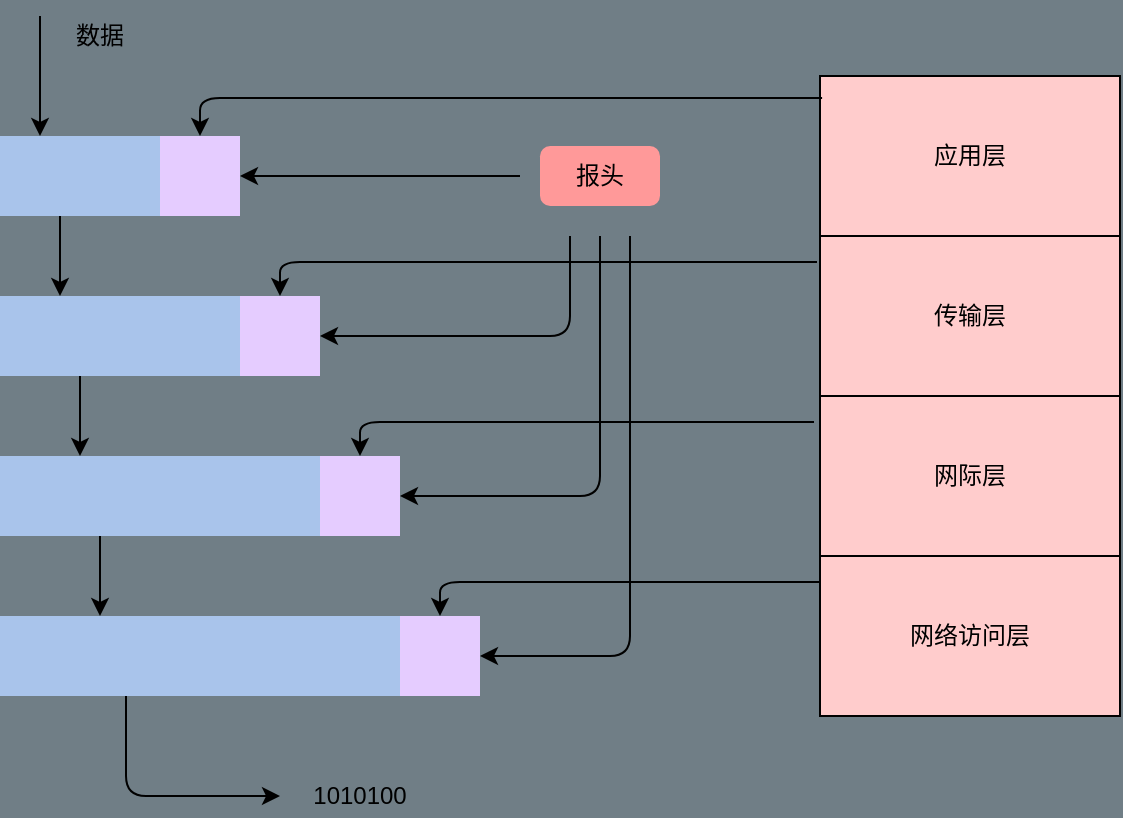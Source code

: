 <mxfile version="12.4.2" type="device" pages="1"><diagram id="VSArOQDPkqbNzoKQu4Cz" name="第 1 页"><mxGraphModel dx="782" dy="540" grid="1" gridSize="10" guides="1" tooltips="1" connect="1" arrows="1" fold="1" page="1" pageScale="1" pageWidth="1169" pageHeight="827" background="#707E86" math="0" shadow="0"><root><mxCell id="0"/><mxCell id="1" parent="0"/><mxCell id="cDjEXVsA5oVWPAAyP_pl-3" value="应用层" style="rounded=0;whiteSpace=wrap;html=1;fillColor=#FFCCCC;strokeColor=#000000;" vertex="1" parent="1"><mxGeometry x="530" y="100" width="150" height="80" as="geometry"/></mxCell><mxCell id="cDjEXVsA5oVWPAAyP_pl-5" value="传输层" style="rounded=0;whiteSpace=wrap;html=1;fillColor=#FFCCCC;strokeColor=#000000;" vertex="1" parent="1"><mxGeometry x="530" y="180" width="150" height="80" as="geometry"/></mxCell><mxCell id="cDjEXVsA5oVWPAAyP_pl-6" value="网际层" style="rounded=0;whiteSpace=wrap;html=1;fillColor=#FFCCCC;strokeColor=#000000;" vertex="1" parent="1"><mxGeometry x="530" y="260" width="150" height="80" as="geometry"/></mxCell><mxCell id="cDjEXVsA5oVWPAAyP_pl-7" value="网络访问层" style="rounded=0;whiteSpace=wrap;html=1;fillColor=#FFCCCC;strokeColor=#000000;" vertex="1" parent="1"><mxGeometry x="530" y="340" width="150" height="80" as="geometry"/></mxCell><mxCell id="cDjEXVsA5oVWPAAyP_pl-9" value="" style="rounded=0;whiteSpace=wrap;html=1;strokeColor=none;fillColor=#A9C4EB;" vertex="1" parent="1"><mxGeometry x="120" y="130" width="80" height="40" as="geometry"/></mxCell><mxCell id="cDjEXVsA5oVWPAAyP_pl-10" value="" style="rounded=0;whiteSpace=wrap;html=1;strokeColor=none;fillColor=#E5CCFF;" vertex="1" parent="1"><mxGeometry x="200" y="130" width="40" height="40" as="geometry"/></mxCell><mxCell id="cDjEXVsA5oVWPAAyP_pl-11" value="" style="rounded=0;whiteSpace=wrap;html=1;strokeColor=none;fillColor=#A9C4EB;" vertex="1" parent="1"><mxGeometry x="120" y="210" width="120" height="40" as="geometry"/></mxCell><mxCell id="cDjEXVsA5oVWPAAyP_pl-12" value="" style="rounded=0;whiteSpace=wrap;html=1;strokeColor=none;fillColor=#E5CCFF;" vertex="1" parent="1"><mxGeometry x="240" y="210" width="40" height="40" as="geometry"/></mxCell><mxCell id="cDjEXVsA5oVWPAAyP_pl-13" value="" style="rounded=0;whiteSpace=wrap;html=1;strokeColor=none;fillColor=#A9C4EB;" vertex="1" parent="1"><mxGeometry x="120" y="290" width="160" height="40" as="geometry"/></mxCell><mxCell id="cDjEXVsA5oVWPAAyP_pl-14" value="" style="rounded=0;whiteSpace=wrap;html=1;strokeColor=none;fillColor=#E5CCFF;" vertex="1" parent="1"><mxGeometry x="280" y="290" width="40" height="40" as="geometry"/></mxCell><mxCell id="cDjEXVsA5oVWPAAyP_pl-15" value="" style="rounded=0;whiteSpace=wrap;html=1;strokeColor=none;fillColor=#A9C4EB;" vertex="1" parent="1"><mxGeometry x="120" y="370" width="210" height="40" as="geometry"/></mxCell><mxCell id="cDjEXVsA5oVWPAAyP_pl-16" value="" style="rounded=0;whiteSpace=wrap;html=1;strokeColor=none;fillColor=#E5CCFF;" vertex="1" parent="1"><mxGeometry x="320" y="370" width="40" height="40" as="geometry"/></mxCell><mxCell id="cDjEXVsA5oVWPAAyP_pl-17" value="" style="endArrow=none;startArrow=classic;html=1;exitX=1;exitY=0.5;exitDx=0;exitDy=0;endFill=0;" edge="1" parent="1" source="cDjEXVsA5oVWPAAyP_pl-10"><mxGeometry width="50" height="50" relative="1" as="geometry"><mxPoint x="290" y="190" as="sourcePoint"/><mxPoint x="380" y="150" as="targetPoint"/></mxGeometry></mxCell><mxCell id="cDjEXVsA5oVWPAAyP_pl-18" value="" style="endArrow=none;startArrow=classic;html=1;exitX=0.25;exitY=0;exitDx=0;exitDy=0;endFill=0;" edge="1" parent="1" source="cDjEXVsA5oVWPAAyP_pl-9"><mxGeometry width="50" height="50" relative="1" as="geometry"><mxPoint x="250" y="160" as="sourcePoint"/><mxPoint x="140" y="70" as="targetPoint"/></mxGeometry></mxCell><mxCell id="cDjEXVsA5oVWPAAyP_pl-19" value="数据" style="text;html=1;strokeColor=none;fillColor=none;align=center;verticalAlign=middle;whiteSpace=wrap;rounded=0;" vertex="1" parent="1"><mxGeometry x="150" y="70" width="40" height="20" as="geometry"/></mxCell><mxCell id="cDjEXVsA5oVWPAAyP_pl-22" value="" style="endArrow=none;startArrow=classic;html=1;exitX=0.25;exitY=0;exitDx=0;exitDy=0;endFill=0;" edge="1" parent="1" source="cDjEXVsA5oVWPAAyP_pl-11"><mxGeometry width="50" height="50" relative="1" as="geometry"><mxPoint x="150" y="140" as="sourcePoint"/><mxPoint x="150" y="170" as="targetPoint"/></mxGeometry></mxCell><mxCell id="cDjEXVsA5oVWPAAyP_pl-23" value="" style="endArrow=none;startArrow=classic;html=1;exitX=0.25;exitY=0;exitDx=0;exitDy=0;endFill=0;" edge="1" parent="1" source="cDjEXVsA5oVWPAAyP_pl-13"><mxGeometry width="50" height="50" relative="1" as="geometry"><mxPoint x="160" y="220" as="sourcePoint"/><mxPoint x="160" y="250" as="targetPoint"/></mxGeometry></mxCell><mxCell id="cDjEXVsA5oVWPAAyP_pl-24" value="" style="endArrow=none;startArrow=classic;html=1;endFill=0;" edge="1" parent="1"><mxGeometry width="50" height="50" relative="1" as="geometry"><mxPoint x="170" y="370" as="sourcePoint"/><mxPoint x="170" y="330" as="targetPoint"/></mxGeometry></mxCell><mxCell id="cDjEXVsA5oVWPAAyP_pl-25" value="报头" style="rounded=1;whiteSpace=wrap;html=1;strokeColor=none;fillColor=#FF9999;arcSize=17;" vertex="1" parent="1"><mxGeometry x="390" y="135" width="60" height="30" as="geometry"/></mxCell><mxCell id="cDjEXVsA5oVWPAAyP_pl-26" value="" style="endArrow=none;startArrow=classic;html=1;exitX=1;exitY=0.5;exitDx=0;exitDy=0;endFill=0;" edge="1" parent="1" source="cDjEXVsA5oVWPAAyP_pl-12"><mxGeometry width="50" height="50" relative="1" as="geometry"><mxPoint x="250" y="160" as="sourcePoint"/><mxPoint x="405" y="180" as="targetPoint"/><Array as="points"><mxPoint x="405" y="230"/></Array></mxGeometry></mxCell><mxCell id="cDjEXVsA5oVWPAAyP_pl-27" value="" style="endArrow=none;startArrow=classic;html=1;exitX=1;exitY=0.5;exitDx=0;exitDy=0;endFill=0;" edge="1" parent="1" source="cDjEXVsA5oVWPAAyP_pl-14"><mxGeometry width="50" height="50" relative="1" as="geometry"><mxPoint x="290" y="240" as="sourcePoint"/><mxPoint x="420" y="180" as="targetPoint"/><Array as="points"><mxPoint x="420" y="310"/></Array></mxGeometry></mxCell><mxCell id="cDjEXVsA5oVWPAAyP_pl-28" value="" style="endArrow=none;startArrow=classic;html=1;exitX=1;exitY=0.5;exitDx=0;exitDy=0;endFill=0;" edge="1" parent="1" source="cDjEXVsA5oVWPAAyP_pl-16"><mxGeometry width="50" height="50" relative="1" as="geometry"><mxPoint x="300" y="250" as="sourcePoint"/><mxPoint x="435" y="180" as="targetPoint"/><Array as="points"><mxPoint x="435" y="390"/></Array></mxGeometry></mxCell><mxCell id="cDjEXVsA5oVWPAAyP_pl-29" value="" style="endArrow=classic;html=1;exitX=0.007;exitY=0.138;exitDx=0;exitDy=0;exitPerimeter=0;entryX=0.5;entryY=0;entryDx=0;entryDy=0;" edge="1" parent="1" source="cDjEXVsA5oVWPAAyP_pl-3" target="cDjEXVsA5oVWPAAyP_pl-10"><mxGeometry width="50" height="50" relative="1" as="geometry"><mxPoint x="360" y="130" as="sourcePoint"/><mxPoint x="230" y="90" as="targetPoint"/><Array as="points"><mxPoint x="220" y="111"/></Array></mxGeometry></mxCell><mxCell id="cDjEXVsA5oVWPAAyP_pl-30" value="" style="endArrow=classic;html=1;exitX=-0.01;exitY=0.163;exitDx=0;exitDy=0;entryX=0.5;entryY=0;entryDx=0;entryDy=0;exitPerimeter=0;" edge="1" parent="1" source="cDjEXVsA5oVWPAAyP_pl-5" target="cDjEXVsA5oVWPAAyP_pl-12"><mxGeometry width="50" height="50" relative="1" as="geometry"><mxPoint x="460" y="240" as="sourcePoint"/><mxPoint x="510" y="190" as="targetPoint"/><Array as="points"><mxPoint x="260" y="193"/></Array></mxGeometry></mxCell><mxCell id="cDjEXVsA5oVWPAAyP_pl-31" value="" style="endArrow=classic;html=1;exitX=-0.02;exitY=0.163;exitDx=0;exitDy=0;exitPerimeter=0;entryX=0.5;entryY=0;entryDx=0;entryDy=0;" edge="1" parent="1" source="cDjEXVsA5oVWPAAyP_pl-6" target="cDjEXVsA5oVWPAAyP_pl-14"><mxGeometry width="50" height="50" relative="1" as="geometry"><mxPoint x="460" y="300" as="sourcePoint"/><mxPoint x="510" y="250" as="targetPoint"/><Array as="points"><mxPoint x="300" y="273"/></Array></mxGeometry></mxCell><mxCell id="cDjEXVsA5oVWPAAyP_pl-32" value="" style="endArrow=classic;html=1;entryX=0.5;entryY=0;entryDx=0;entryDy=0;" edge="1" parent="1"><mxGeometry width="50" height="50" relative="1" as="geometry"><mxPoint x="530" y="353" as="sourcePoint"/><mxPoint x="340" y="370" as="targetPoint"/><Array as="points"><mxPoint x="340" y="353"/></Array></mxGeometry></mxCell><mxCell id="cDjEXVsA5oVWPAAyP_pl-33" value="" style="endArrow=classic;html=1;" edge="1" parent="1"><mxGeometry width="50" height="50" relative="1" as="geometry"><mxPoint x="183" y="410" as="sourcePoint"/><mxPoint x="260" y="460" as="targetPoint"/><Array as="points"><mxPoint x="183" y="460"/></Array></mxGeometry></mxCell><mxCell id="cDjEXVsA5oVWPAAyP_pl-34" value="1010100" style="text;html=1;strokeColor=none;fillColor=none;align=center;verticalAlign=middle;whiteSpace=wrap;rounded=0;" vertex="1" parent="1"><mxGeometry x="280" y="450" width="40" height="20" as="geometry"/></mxCell></root></mxGraphModel></diagram></mxfile>